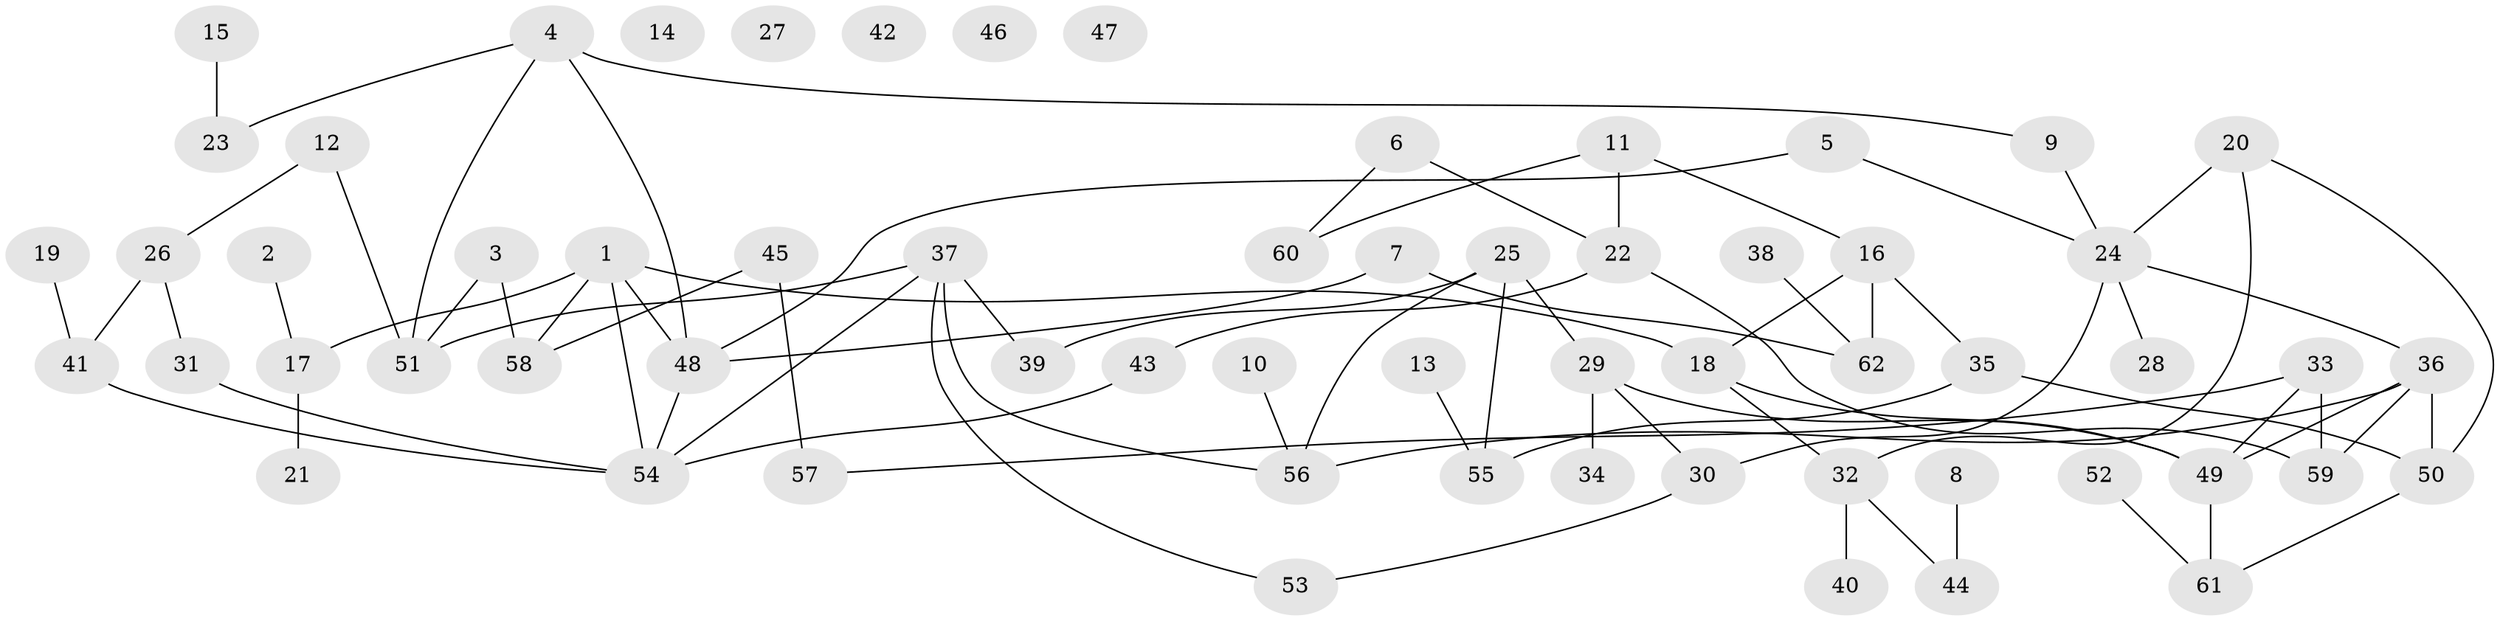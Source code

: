 // Generated by graph-tools (version 1.1) at 2025/25/03/09/25 03:25:24]
// undirected, 62 vertices, 79 edges
graph export_dot {
graph [start="1"]
  node [color=gray90,style=filled];
  1;
  2;
  3;
  4;
  5;
  6;
  7;
  8;
  9;
  10;
  11;
  12;
  13;
  14;
  15;
  16;
  17;
  18;
  19;
  20;
  21;
  22;
  23;
  24;
  25;
  26;
  27;
  28;
  29;
  30;
  31;
  32;
  33;
  34;
  35;
  36;
  37;
  38;
  39;
  40;
  41;
  42;
  43;
  44;
  45;
  46;
  47;
  48;
  49;
  50;
  51;
  52;
  53;
  54;
  55;
  56;
  57;
  58;
  59;
  60;
  61;
  62;
  1 -- 17;
  1 -- 18;
  1 -- 48;
  1 -- 54;
  1 -- 58;
  2 -- 17;
  3 -- 51;
  3 -- 58;
  4 -- 9;
  4 -- 23;
  4 -- 48;
  4 -- 51;
  5 -- 24;
  5 -- 48;
  6 -- 22;
  6 -- 60;
  7 -- 48;
  7 -- 62;
  8 -- 44;
  9 -- 24;
  10 -- 56;
  11 -- 16;
  11 -- 22;
  11 -- 60;
  12 -- 26;
  12 -- 51;
  13 -- 55;
  15 -- 23;
  16 -- 18;
  16 -- 35;
  16 -- 62;
  17 -- 21;
  18 -- 32;
  18 -- 49;
  19 -- 41;
  20 -- 24;
  20 -- 32;
  20 -- 50;
  22 -- 43;
  22 -- 59;
  24 -- 28;
  24 -- 30;
  24 -- 36;
  25 -- 29;
  25 -- 39;
  25 -- 55;
  25 -- 56;
  26 -- 31;
  26 -- 41;
  29 -- 30;
  29 -- 34;
  29 -- 49;
  30 -- 53;
  31 -- 54;
  32 -- 40;
  32 -- 44;
  33 -- 49;
  33 -- 57;
  33 -- 59;
  35 -- 50;
  35 -- 55;
  36 -- 49;
  36 -- 50;
  36 -- 56;
  36 -- 59;
  37 -- 39;
  37 -- 51;
  37 -- 53;
  37 -- 54;
  37 -- 56;
  38 -- 62;
  41 -- 54;
  43 -- 54;
  45 -- 57;
  45 -- 58;
  48 -- 54;
  49 -- 61;
  50 -- 61;
  52 -- 61;
}
